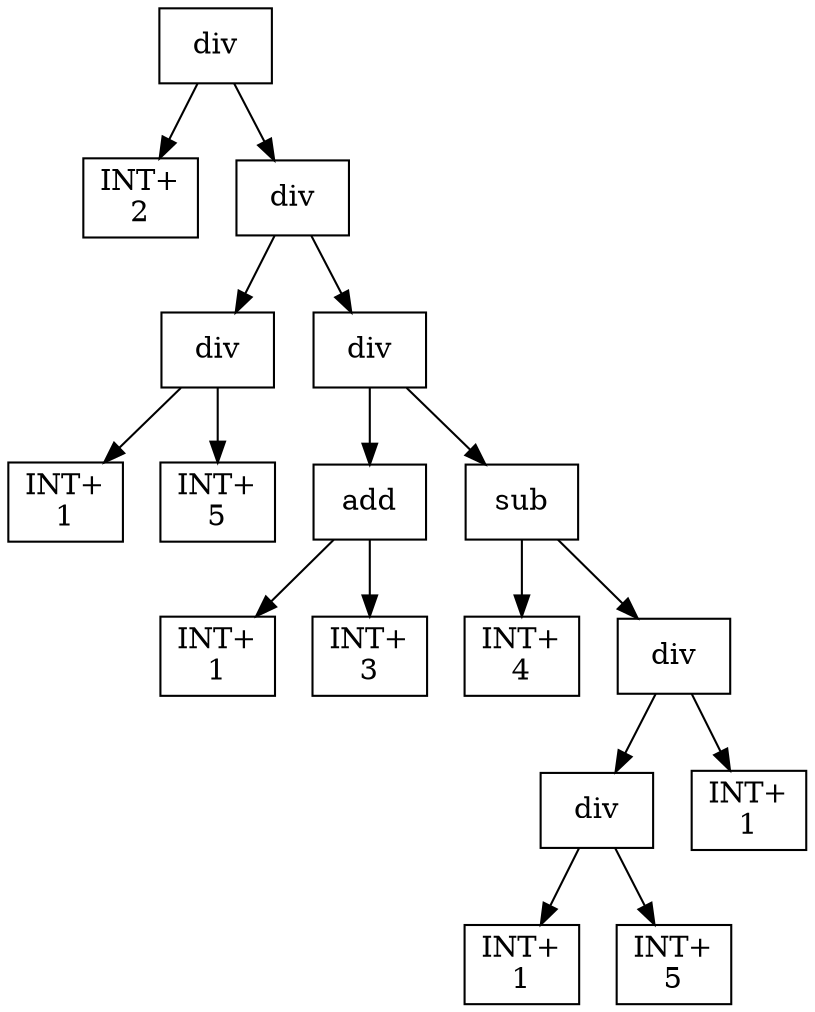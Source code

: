 digraph expr {
  node [shape=box];
  n1 [label="div"];
  n2 [label="INT+\n2"];
  n3 [label="div"];
  n4 [label="div"];
  n5 [label="INT+\n1"];
  n6 [label="INT+\n5"];
  n4 -> n5;
  n4 -> n6;
  n7 [label="div"];
  n8 [label="add"];
  n9 [label="INT+\n1"];
  n10 [label="INT+\n3"];
  n8 -> n9;
  n8 -> n10;
  n11 [label="sub"];
  n12 [label="INT+\n4"];
  n13 [label="div"];
  n14 [label="div"];
  n15 [label="INT+\n1"];
  n16 [label="INT+\n5"];
  n14 -> n15;
  n14 -> n16;
  n17 [label="INT+\n1"];
  n13 -> n14;
  n13 -> n17;
  n11 -> n12;
  n11 -> n13;
  n7 -> n8;
  n7 -> n11;
  n3 -> n4;
  n3 -> n7;
  n1 -> n2;
  n1 -> n3;
}
